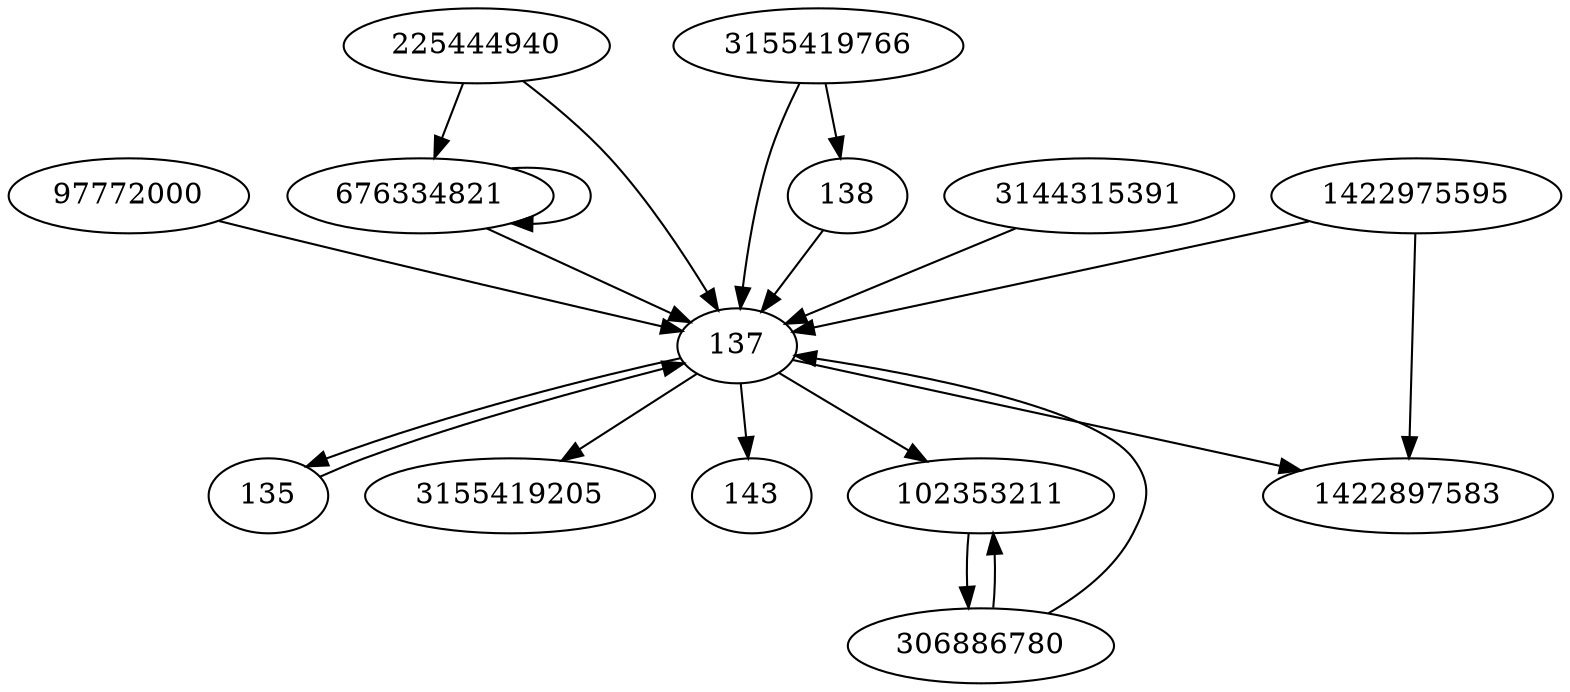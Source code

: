 digraph  {
97772000;
3155419205;
676334821;
135;
137;
138;
1422975595;
225444940;
1422897583;
143;
3155419766;
102353211;
306886780;
3144315391;
97772000 -> 137;
676334821 -> 676334821;
676334821 -> 137;
135 -> 137;
137 -> 102353211;
137 -> 1422897583;
137 -> 135;
137 -> 143;
137 -> 3155419205;
138 -> 137;
1422975595 -> 137;
1422975595 -> 1422897583;
225444940 -> 137;
225444940 -> 676334821;
3155419766 -> 137;
3155419766 -> 138;
102353211 -> 306886780;
306886780 -> 102353211;
306886780 -> 137;
3144315391 -> 137;
}
